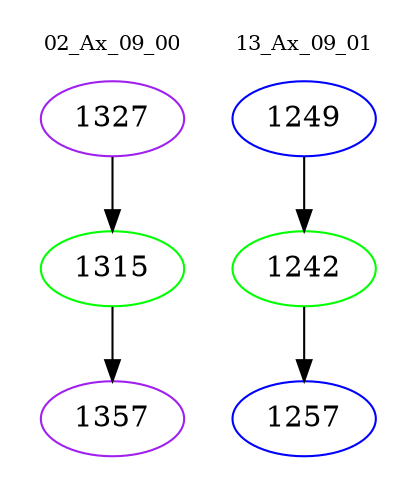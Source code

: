 digraph{
subgraph cluster_0 {
color = white
label = "02_Ax_09_00";
fontsize=10;
T0_1327 [label="1327", color="purple"]
T0_1327 -> T0_1315 [color="black"]
T0_1315 [label="1315", color="green"]
T0_1315 -> T0_1357 [color="black"]
T0_1357 [label="1357", color="purple"]
}
subgraph cluster_1 {
color = white
label = "13_Ax_09_01";
fontsize=10;
T1_1249 [label="1249", color="blue"]
T1_1249 -> T1_1242 [color="black"]
T1_1242 [label="1242", color="green"]
T1_1242 -> T1_1257 [color="black"]
T1_1257 [label="1257", color="blue"]
}
}
